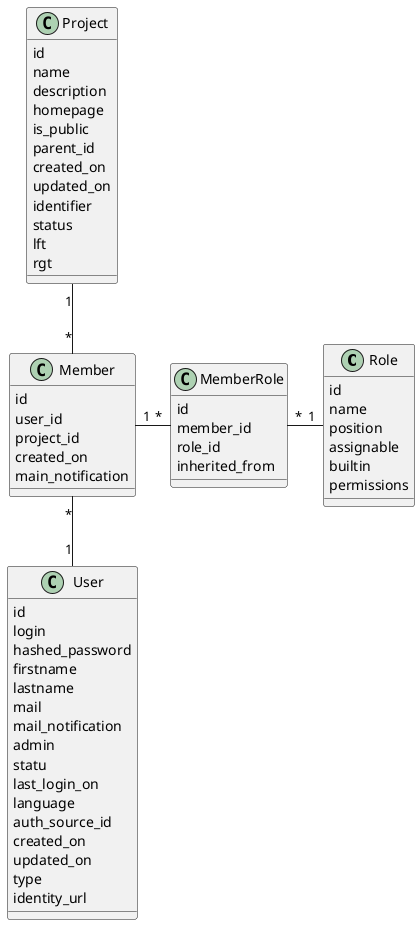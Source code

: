 @startuml
class Role {
id
name
position
assignable
builtin
permissions
}

class MemberRole {
id
member_id
role_id
inherited_from
}

class Member {
id
user_id
project_id
created_on
main_notification
}

class Project {
id
name
description
homepage
is_public
parent_id
created_on
updated_on
identifier
status
lft
rgt
}

class User {
id
login
hashed_password
firstname
lastname
mail
mail_notification
admin
statu
last_login_on
language
auth_source_id
created_on
updated_on
type
identity_url
}

MemberRole "*" - "1" Role
Member "1" - "*" MemberRole
Member "*" -up- "1" Project
Member "*" -down- "1" User
@enduml